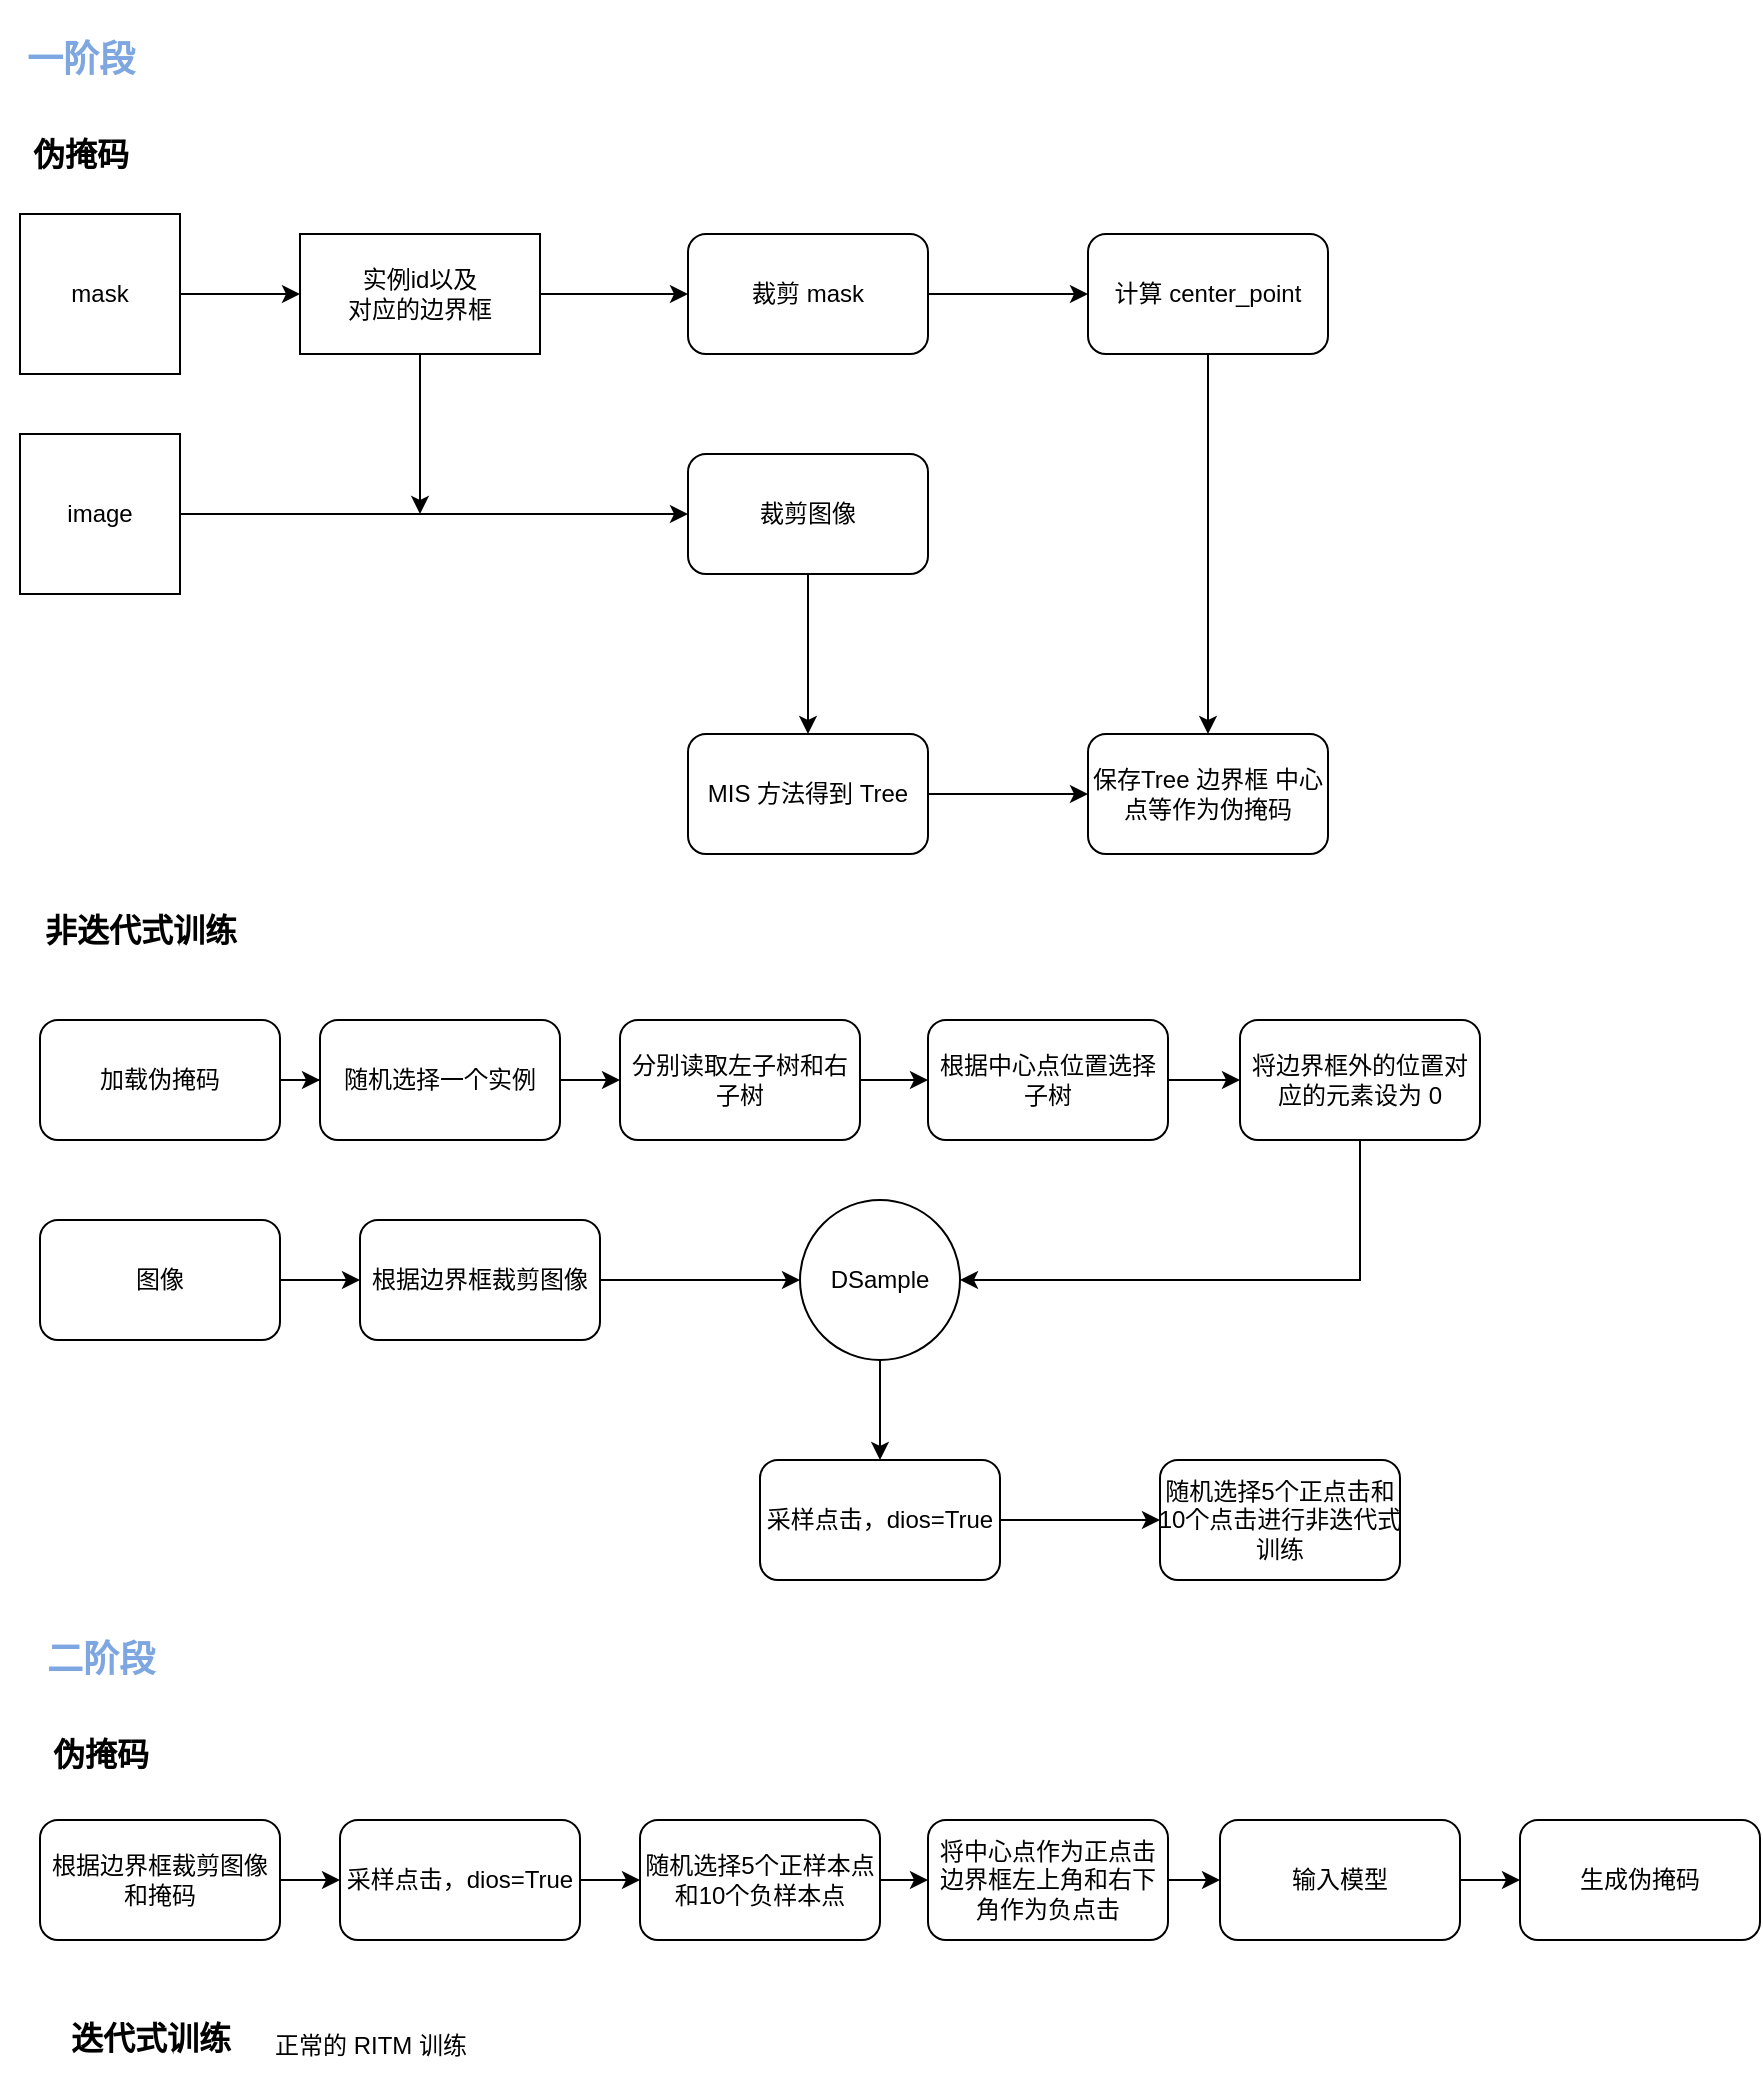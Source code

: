 <mxfile version="26.0.8">
  <diagram name="第 1 页" id="baCguKlF4RsAUoRSOUFy">
    <mxGraphModel dx="784" dy="1181" grid="1" gridSize="10" guides="1" tooltips="1" connect="1" arrows="1" fold="1" page="1" pageScale="1" pageWidth="827" pageHeight="1169" math="0" shadow="0">
      <root>
        <mxCell id="0" />
        <mxCell id="1" parent="0" />
        <mxCell id="Y0yDzkj-o2-V9cJ9AFSL-1" value="&lt;h2&gt;一阶段&lt;/h2&gt;" style="text;html=1;align=center;verticalAlign=middle;resizable=0;points=[];autosize=1;strokeColor=none;fillColor=none;fontColor=#7EA6E0;" vertex="1" parent="1">
          <mxGeometry x="10" y="120" width="80" height="60" as="geometry" />
        </mxCell>
        <mxCell id="Y0yDzkj-o2-V9cJ9AFSL-6" value="" style="edgeStyle=orthogonalEdgeStyle;rounded=0;orthogonalLoop=1;jettySize=auto;html=1;" edge="1" parent="1" source="Y0yDzkj-o2-V9cJ9AFSL-2" target="Y0yDzkj-o2-V9cJ9AFSL-5">
          <mxGeometry relative="1" as="geometry" />
        </mxCell>
        <mxCell id="Y0yDzkj-o2-V9cJ9AFSL-2" value="mask" style="whiteSpace=wrap;html=1;aspect=fixed;" vertex="1" parent="1">
          <mxGeometry x="20" y="227" width="80" height="80" as="geometry" />
        </mxCell>
        <mxCell id="Y0yDzkj-o2-V9cJ9AFSL-9" style="edgeStyle=orthogonalEdgeStyle;rounded=0;orthogonalLoop=1;jettySize=auto;html=1;exitX=1;exitY=0.5;exitDx=0;exitDy=0;entryX=0;entryY=0.5;entryDx=0;entryDy=0;" edge="1" parent="1" source="Y0yDzkj-o2-V9cJ9AFSL-4" target="Y0yDzkj-o2-V9cJ9AFSL-8">
          <mxGeometry relative="1" as="geometry" />
        </mxCell>
        <mxCell id="Y0yDzkj-o2-V9cJ9AFSL-4" value="image" style="whiteSpace=wrap;html=1;aspect=fixed;" vertex="1" parent="1">
          <mxGeometry x="20" y="337" width="80" height="80" as="geometry" />
        </mxCell>
        <mxCell id="Y0yDzkj-o2-V9cJ9AFSL-11" style="edgeStyle=orthogonalEdgeStyle;rounded=0;orthogonalLoop=1;jettySize=auto;html=1;" edge="1" parent="1" source="Y0yDzkj-o2-V9cJ9AFSL-5">
          <mxGeometry relative="1" as="geometry">
            <mxPoint x="220" y="377" as="targetPoint" />
          </mxGeometry>
        </mxCell>
        <mxCell id="Y0yDzkj-o2-V9cJ9AFSL-13" value="" style="edgeStyle=orthogonalEdgeStyle;rounded=0;orthogonalLoop=1;jettySize=auto;html=1;" edge="1" parent="1" source="Y0yDzkj-o2-V9cJ9AFSL-5" target="Y0yDzkj-o2-V9cJ9AFSL-12">
          <mxGeometry relative="1" as="geometry" />
        </mxCell>
        <mxCell id="Y0yDzkj-o2-V9cJ9AFSL-5" value="实例id以及&lt;div&gt;对应的边界框&lt;/div&gt;" style="whiteSpace=wrap;html=1;" vertex="1" parent="1">
          <mxGeometry x="160" y="237" width="120" height="60" as="geometry" />
        </mxCell>
        <mxCell id="Y0yDzkj-o2-V9cJ9AFSL-15" value="" style="edgeStyle=orthogonalEdgeStyle;rounded=0;orthogonalLoop=1;jettySize=auto;html=1;" edge="1" parent="1" source="Y0yDzkj-o2-V9cJ9AFSL-8" target="Y0yDzkj-o2-V9cJ9AFSL-14">
          <mxGeometry relative="1" as="geometry" />
        </mxCell>
        <mxCell id="Y0yDzkj-o2-V9cJ9AFSL-8" value="裁剪图像" style="rounded=1;whiteSpace=wrap;html=1;" vertex="1" parent="1">
          <mxGeometry x="354" y="347" width="120" height="60" as="geometry" />
        </mxCell>
        <mxCell id="Y0yDzkj-o2-V9cJ9AFSL-17" value="" style="edgeStyle=orthogonalEdgeStyle;rounded=0;orthogonalLoop=1;jettySize=auto;html=1;" edge="1" parent="1" source="Y0yDzkj-o2-V9cJ9AFSL-12" target="Y0yDzkj-o2-V9cJ9AFSL-16">
          <mxGeometry relative="1" as="geometry" />
        </mxCell>
        <mxCell id="Y0yDzkj-o2-V9cJ9AFSL-12" value="裁剪 mask" style="rounded=1;whiteSpace=wrap;html=1;" vertex="1" parent="1">
          <mxGeometry x="354" y="237" width="120" height="60" as="geometry" />
        </mxCell>
        <mxCell id="Y0yDzkj-o2-V9cJ9AFSL-19" value="" style="edgeStyle=orthogonalEdgeStyle;rounded=0;orthogonalLoop=1;jettySize=auto;html=1;" edge="1" parent="1" source="Y0yDzkj-o2-V9cJ9AFSL-14" target="Y0yDzkj-o2-V9cJ9AFSL-18">
          <mxGeometry relative="1" as="geometry" />
        </mxCell>
        <mxCell id="Y0yDzkj-o2-V9cJ9AFSL-14" value="MIS 方法得到 Tree" style="rounded=1;whiteSpace=wrap;html=1;" vertex="1" parent="1">
          <mxGeometry x="354" y="487" width="120" height="60" as="geometry" />
        </mxCell>
        <mxCell id="Y0yDzkj-o2-V9cJ9AFSL-20" style="edgeStyle=orthogonalEdgeStyle;rounded=0;orthogonalLoop=1;jettySize=auto;html=1;entryX=0.5;entryY=0;entryDx=0;entryDy=0;" edge="1" parent="1" source="Y0yDzkj-o2-V9cJ9AFSL-16" target="Y0yDzkj-o2-V9cJ9AFSL-18">
          <mxGeometry relative="1" as="geometry" />
        </mxCell>
        <mxCell id="Y0yDzkj-o2-V9cJ9AFSL-16" value="计算 center_point" style="whiteSpace=wrap;html=1;rounded=1;" vertex="1" parent="1">
          <mxGeometry x="554" y="237" width="120" height="60" as="geometry" />
        </mxCell>
        <mxCell id="Y0yDzkj-o2-V9cJ9AFSL-18" value="保存Tree 边界框 中心点等作为伪掩码" style="whiteSpace=wrap;html=1;rounded=1;" vertex="1" parent="1">
          <mxGeometry x="554" y="487" width="120" height="60" as="geometry" />
        </mxCell>
        <mxCell id="Y0yDzkj-o2-V9cJ9AFSL-21" value="&lt;h4&gt;&lt;font style=&quot;font-size: 16px;&quot;&gt;伪掩码&lt;/font&gt;&lt;/h4&gt;" style="text;html=1;align=center;verticalAlign=middle;resizable=0;points=[];autosize=1;strokeColor=none;fillColor=none;" vertex="1" parent="1">
          <mxGeometry x="15" y="167" width="70" height="60" as="geometry" />
        </mxCell>
        <mxCell id="Y0yDzkj-o2-V9cJ9AFSL-22" value="&lt;h4&gt;&lt;span style=&quot;font-size: 16px;&quot;&gt;非迭代式训练&lt;/span&gt;&lt;/h4&gt;" style="text;html=1;align=center;verticalAlign=middle;resizable=0;points=[];autosize=1;strokeColor=none;fillColor=none;" vertex="1" parent="1">
          <mxGeometry x="20" y="555" width="120" height="60" as="geometry" />
        </mxCell>
        <mxCell id="Y0yDzkj-o2-V9cJ9AFSL-25" value="" style="edgeStyle=orthogonalEdgeStyle;rounded=0;orthogonalLoop=1;jettySize=auto;html=1;" edge="1" parent="1" source="Y0yDzkj-o2-V9cJ9AFSL-34" target="Y0yDzkj-o2-V9cJ9AFSL-24">
          <mxGeometry relative="1" as="geometry" />
        </mxCell>
        <mxCell id="Y0yDzkj-o2-V9cJ9AFSL-23" value="加载伪掩码" style="rounded=1;whiteSpace=wrap;html=1;" vertex="1" parent="1">
          <mxGeometry x="30" y="630" width="120" height="60" as="geometry" />
        </mxCell>
        <mxCell id="Y0yDzkj-o2-V9cJ9AFSL-27" value="" style="edgeStyle=orthogonalEdgeStyle;rounded=0;orthogonalLoop=1;jettySize=auto;html=1;" edge="1" parent="1" source="Y0yDzkj-o2-V9cJ9AFSL-24" target="Y0yDzkj-o2-V9cJ9AFSL-26">
          <mxGeometry relative="1" as="geometry" />
        </mxCell>
        <mxCell id="Y0yDzkj-o2-V9cJ9AFSL-24" value="分别读取左子树和右子树" style="whiteSpace=wrap;html=1;rounded=1;" vertex="1" parent="1">
          <mxGeometry x="320" y="630" width="120" height="60" as="geometry" />
        </mxCell>
        <mxCell id="Y0yDzkj-o2-V9cJ9AFSL-29" value="" style="edgeStyle=orthogonalEdgeStyle;rounded=0;orthogonalLoop=1;jettySize=auto;html=1;" edge="1" parent="1" source="Y0yDzkj-o2-V9cJ9AFSL-26" target="Y0yDzkj-o2-V9cJ9AFSL-28">
          <mxGeometry relative="1" as="geometry" />
        </mxCell>
        <mxCell id="Y0yDzkj-o2-V9cJ9AFSL-26" value="根据中心点位置选择子树" style="whiteSpace=wrap;html=1;rounded=1;" vertex="1" parent="1">
          <mxGeometry x="474" y="630" width="120" height="60" as="geometry" />
        </mxCell>
        <mxCell id="Y0yDzkj-o2-V9cJ9AFSL-41" style="edgeStyle=orthogonalEdgeStyle;rounded=0;orthogonalLoop=1;jettySize=auto;html=1;entryX=1;entryY=0.5;entryDx=0;entryDy=0;" edge="1" parent="1" source="Y0yDzkj-o2-V9cJ9AFSL-28" target="Y0yDzkj-o2-V9cJ9AFSL-38">
          <mxGeometry relative="1" as="geometry">
            <Array as="points">
              <mxPoint x="690" y="760" />
            </Array>
          </mxGeometry>
        </mxCell>
        <mxCell id="Y0yDzkj-o2-V9cJ9AFSL-28" value="将边界框外的位置对应的元素设为 0" style="whiteSpace=wrap;html=1;rounded=1;" vertex="1" parent="1">
          <mxGeometry x="630" y="630" width="120" height="60" as="geometry" />
        </mxCell>
        <mxCell id="Y0yDzkj-o2-V9cJ9AFSL-32" value="" style="edgeStyle=orthogonalEdgeStyle;rounded=0;orthogonalLoop=1;jettySize=auto;html=1;" edge="1" parent="1" source="Y0yDzkj-o2-V9cJ9AFSL-30" target="Y0yDzkj-o2-V9cJ9AFSL-31">
          <mxGeometry relative="1" as="geometry" />
        </mxCell>
        <mxCell id="Y0yDzkj-o2-V9cJ9AFSL-30" value="图像" style="rounded=1;whiteSpace=wrap;html=1;" vertex="1" parent="1">
          <mxGeometry x="30" y="730" width="120" height="60" as="geometry" />
        </mxCell>
        <mxCell id="Y0yDzkj-o2-V9cJ9AFSL-39" value="" style="edgeStyle=orthogonalEdgeStyle;rounded=0;orthogonalLoop=1;jettySize=auto;html=1;" edge="1" parent="1" source="Y0yDzkj-o2-V9cJ9AFSL-31" target="Y0yDzkj-o2-V9cJ9AFSL-38">
          <mxGeometry relative="1" as="geometry" />
        </mxCell>
        <mxCell id="Y0yDzkj-o2-V9cJ9AFSL-31" value="根据边界框裁剪图像" style="whiteSpace=wrap;html=1;rounded=1;" vertex="1" parent="1">
          <mxGeometry x="190" y="730" width="120" height="60" as="geometry" />
        </mxCell>
        <mxCell id="Y0yDzkj-o2-V9cJ9AFSL-35" value="" style="edgeStyle=orthogonalEdgeStyle;rounded=0;orthogonalLoop=1;jettySize=auto;html=1;" edge="1" parent="1" source="Y0yDzkj-o2-V9cJ9AFSL-23" target="Y0yDzkj-o2-V9cJ9AFSL-34">
          <mxGeometry relative="1" as="geometry">
            <mxPoint x="150" y="660" as="sourcePoint" />
            <mxPoint x="310" y="660" as="targetPoint" />
          </mxGeometry>
        </mxCell>
        <mxCell id="Y0yDzkj-o2-V9cJ9AFSL-34" value="随机选择一个实例" style="whiteSpace=wrap;html=1;rounded=1;" vertex="1" parent="1">
          <mxGeometry x="170" y="630" width="120" height="60" as="geometry" />
        </mxCell>
        <mxCell id="Y0yDzkj-o2-V9cJ9AFSL-43" value="" style="edgeStyle=orthogonalEdgeStyle;rounded=0;orthogonalLoop=1;jettySize=auto;html=1;" edge="1" parent="1" source="Y0yDzkj-o2-V9cJ9AFSL-38" target="Y0yDzkj-o2-V9cJ9AFSL-42">
          <mxGeometry relative="1" as="geometry" />
        </mxCell>
        <mxCell id="Y0yDzkj-o2-V9cJ9AFSL-38" value="DSample" style="ellipse;whiteSpace=wrap;html=1;rounded=1;" vertex="1" parent="1">
          <mxGeometry x="410" y="720" width="80" height="80" as="geometry" />
        </mxCell>
        <mxCell id="Y0yDzkj-o2-V9cJ9AFSL-45" value="" style="edgeStyle=orthogonalEdgeStyle;rounded=0;orthogonalLoop=1;jettySize=auto;html=1;" edge="1" parent="1" source="Y0yDzkj-o2-V9cJ9AFSL-42" target="Y0yDzkj-o2-V9cJ9AFSL-44">
          <mxGeometry relative="1" as="geometry" />
        </mxCell>
        <mxCell id="Y0yDzkj-o2-V9cJ9AFSL-42" value="采样点击，dios=True" style="whiteSpace=wrap;html=1;rounded=1;" vertex="1" parent="1">
          <mxGeometry x="390" y="850" width="120" height="60" as="geometry" />
        </mxCell>
        <mxCell id="Y0yDzkj-o2-V9cJ9AFSL-44" value="随机选择5个正点击和10个点击进行非迭代式训练" style="whiteSpace=wrap;html=1;rounded=1;spacing=0;align=center;" vertex="1" parent="1">
          <mxGeometry x="590" y="850" width="120" height="60" as="geometry" />
        </mxCell>
        <mxCell id="Y0yDzkj-o2-V9cJ9AFSL-46" value="&lt;h2&gt;二阶段&lt;/h2&gt;" style="text;html=1;align=center;verticalAlign=middle;resizable=0;points=[];autosize=1;strokeColor=none;fillColor=none;fontColor=#7EA6E0;" vertex="1" parent="1">
          <mxGeometry x="20" y="920" width="80" height="60" as="geometry" />
        </mxCell>
        <mxCell id="Y0yDzkj-o2-V9cJ9AFSL-47" value="&lt;h4&gt;&lt;font style=&quot;font-size: 16px;&quot;&gt;伪掩码&lt;/font&gt;&lt;/h4&gt;" style="text;html=1;align=center;verticalAlign=middle;resizable=0;points=[];autosize=1;strokeColor=none;fillColor=none;" vertex="1" parent="1">
          <mxGeometry x="25" y="967" width="70" height="60" as="geometry" />
        </mxCell>
        <mxCell id="Y0yDzkj-o2-V9cJ9AFSL-50" value="" style="edgeStyle=orthogonalEdgeStyle;rounded=0;orthogonalLoop=1;jettySize=auto;html=1;" edge="1" parent="1" source="Y0yDzkj-o2-V9cJ9AFSL-48" target="Y0yDzkj-o2-V9cJ9AFSL-49">
          <mxGeometry relative="1" as="geometry" />
        </mxCell>
        <mxCell id="Y0yDzkj-o2-V9cJ9AFSL-48" value="根据边界框裁剪图像和掩码" style="rounded=1;whiteSpace=wrap;html=1;" vertex="1" parent="1">
          <mxGeometry x="30" y="1030" width="120" height="60" as="geometry" />
        </mxCell>
        <mxCell id="Y0yDzkj-o2-V9cJ9AFSL-52" value="" style="edgeStyle=orthogonalEdgeStyle;rounded=0;orthogonalLoop=1;jettySize=auto;html=1;" edge="1" parent="1" source="Y0yDzkj-o2-V9cJ9AFSL-49" target="Y0yDzkj-o2-V9cJ9AFSL-51">
          <mxGeometry relative="1" as="geometry" />
        </mxCell>
        <mxCell id="Y0yDzkj-o2-V9cJ9AFSL-49" value="采样点击，dios=True" style="whiteSpace=wrap;html=1;rounded=1;" vertex="1" parent="1">
          <mxGeometry x="180" y="1030" width="120" height="60" as="geometry" />
        </mxCell>
        <mxCell id="Y0yDzkj-o2-V9cJ9AFSL-54" value="" style="edgeStyle=orthogonalEdgeStyle;rounded=0;orthogonalLoop=1;jettySize=auto;html=1;" edge="1" parent="1" source="Y0yDzkj-o2-V9cJ9AFSL-51" target="Y0yDzkj-o2-V9cJ9AFSL-53">
          <mxGeometry relative="1" as="geometry" />
        </mxCell>
        <mxCell id="Y0yDzkj-o2-V9cJ9AFSL-51" value="随机选择5个正样本点和10个负样本点" style="whiteSpace=wrap;html=1;rounded=1;" vertex="1" parent="1">
          <mxGeometry x="330" y="1030" width="120" height="60" as="geometry" />
        </mxCell>
        <mxCell id="Y0yDzkj-o2-V9cJ9AFSL-56" value="" style="edgeStyle=orthogonalEdgeStyle;rounded=0;orthogonalLoop=1;jettySize=auto;html=1;" edge="1" parent="1" source="Y0yDzkj-o2-V9cJ9AFSL-53" target="Y0yDzkj-o2-V9cJ9AFSL-55">
          <mxGeometry relative="1" as="geometry" />
        </mxCell>
        <mxCell id="Y0yDzkj-o2-V9cJ9AFSL-53" value="将中心点作为正点击&lt;div&gt;边界框左上角和右下角作为负点击&lt;/div&gt;" style="rounded=1;whiteSpace=wrap;html=1;" vertex="1" parent="1">
          <mxGeometry x="474" y="1030" width="120" height="60" as="geometry" />
        </mxCell>
        <mxCell id="Y0yDzkj-o2-V9cJ9AFSL-58" value="" style="edgeStyle=orthogonalEdgeStyle;rounded=0;orthogonalLoop=1;jettySize=auto;html=1;" edge="1" parent="1" source="Y0yDzkj-o2-V9cJ9AFSL-55" target="Y0yDzkj-o2-V9cJ9AFSL-57">
          <mxGeometry relative="1" as="geometry" />
        </mxCell>
        <mxCell id="Y0yDzkj-o2-V9cJ9AFSL-55" value="输入模型" style="whiteSpace=wrap;html=1;rounded=1;" vertex="1" parent="1">
          <mxGeometry x="620" y="1030" width="120" height="60" as="geometry" />
        </mxCell>
        <mxCell id="Y0yDzkj-o2-V9cJ9AFSL-57" value="生成伪掩码" style="whiteSpace=wrap;html=1;rounded=1;" vertex="1" parent="1">
          <mxGeometry x="770" y="1030" width="120" height="60" as="geometry" />
        </mxCell>
        <mxCell id="Y0yDzkj-o2-V9cJ9AFSL-60" value="&lt;h4&gt;&lt;span style=&quot;font-size: 16px;&quot;&gt;迭代式训练&lt;/span&gt;&lt;/h4&gt;" style="text;html=1;align=center;verticalAlign=middle;resizable=0;points=[];autosize=1;strokeColor=none;fillColor=none;" vertex="1" parent="1">
          <mxGeometry x="35" y="1109" width="100" height="60" as="geometry" />
        </mxCell>
        <mxCell id="Y0yDzkj-o2-V9cJ9AFSL-63" value="正常的 RITM 训练" style="text;html=1;align=center;verticalAlign=middle;resizable=0;points=[];autosize=1;strokeColor=none;fillColor=none;" vertex="1" parent="1">
          <mxGeometry x="135" y="1128" width="120" height="30" as="geometry" />
        </mxCell>
      </root>
    </mxGraphModel>
  </diagram>
</mxfile>
